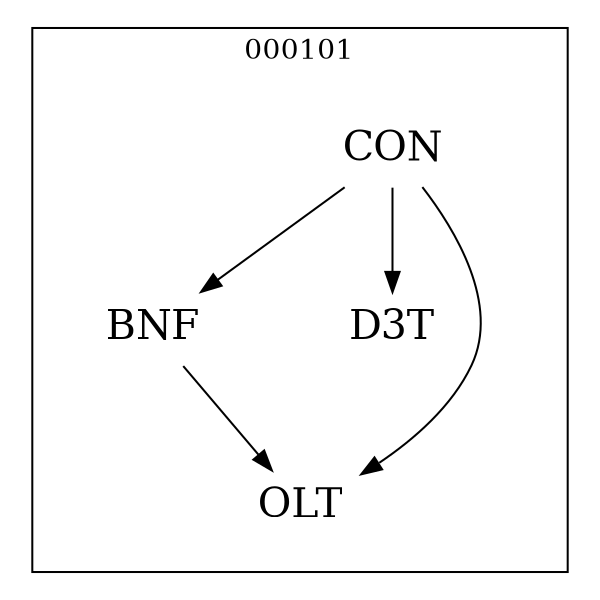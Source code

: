 strict digraph DAGS {
	size = "4,4!" ; ratio ="fill"; subgraph cluster_0{
			labeldoc = "t";
			label = "000101";node	[label= CON, shape = plaintext, fontsize=20] CON;node	[label= BNF, shape = plaintext, fontsize=20] BNF;node	[label= D3T, shape = plaintext, fontsize=20] D3T;node	[label= OLT, shape = plaintext, fontsize=20] OLT;
CON->BNF;
CON->D3T;
CON->OLT;
BNF->OLT;
	}}